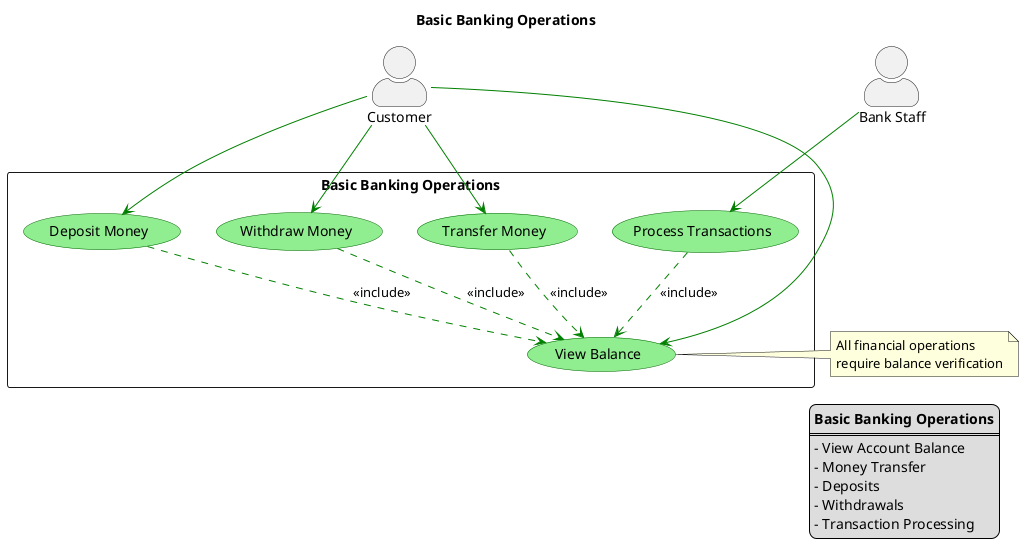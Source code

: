 @startuml Banking Operations Use Cases

skinparam actorStyle awesome
skinparam usecase {
  BackgroundColor LightGreen
  BorderColor DarkGreen
  ArrowColor Green
}

title "Basic Banking Operations"

actor "Customer" as customer
actor "Bank Staff" as staff

rectangle "Basic Banking Operations" {
  usecase "View Balance" as UC2
  usecase "Transfer Money" as UC3
  usecase "Deposit Money" as UC4
  usecase "Withdraw Money" as UC5
  usecase "Process Transactions" as UC8
}

customer --> UC2
customer --> UC3
customer --> UC4
customer --> UC5

staff --> UC8

UC3 ..> UC2 : <<include>>
UC4 ..> UC2 : <<include>>
UC5 ..> UC2 : <<include>>
UC8 ..> UC2 : <<include>>

note right of UC2
  All financial operations
  require balance verification
end note

legend right
  **Basic Banking Operations**
  ====
  - View Account Balance
  - Money Transfer
  - Deposits
  - Withdrawals
  - Transaction Processing
endlegend

@enduml 
